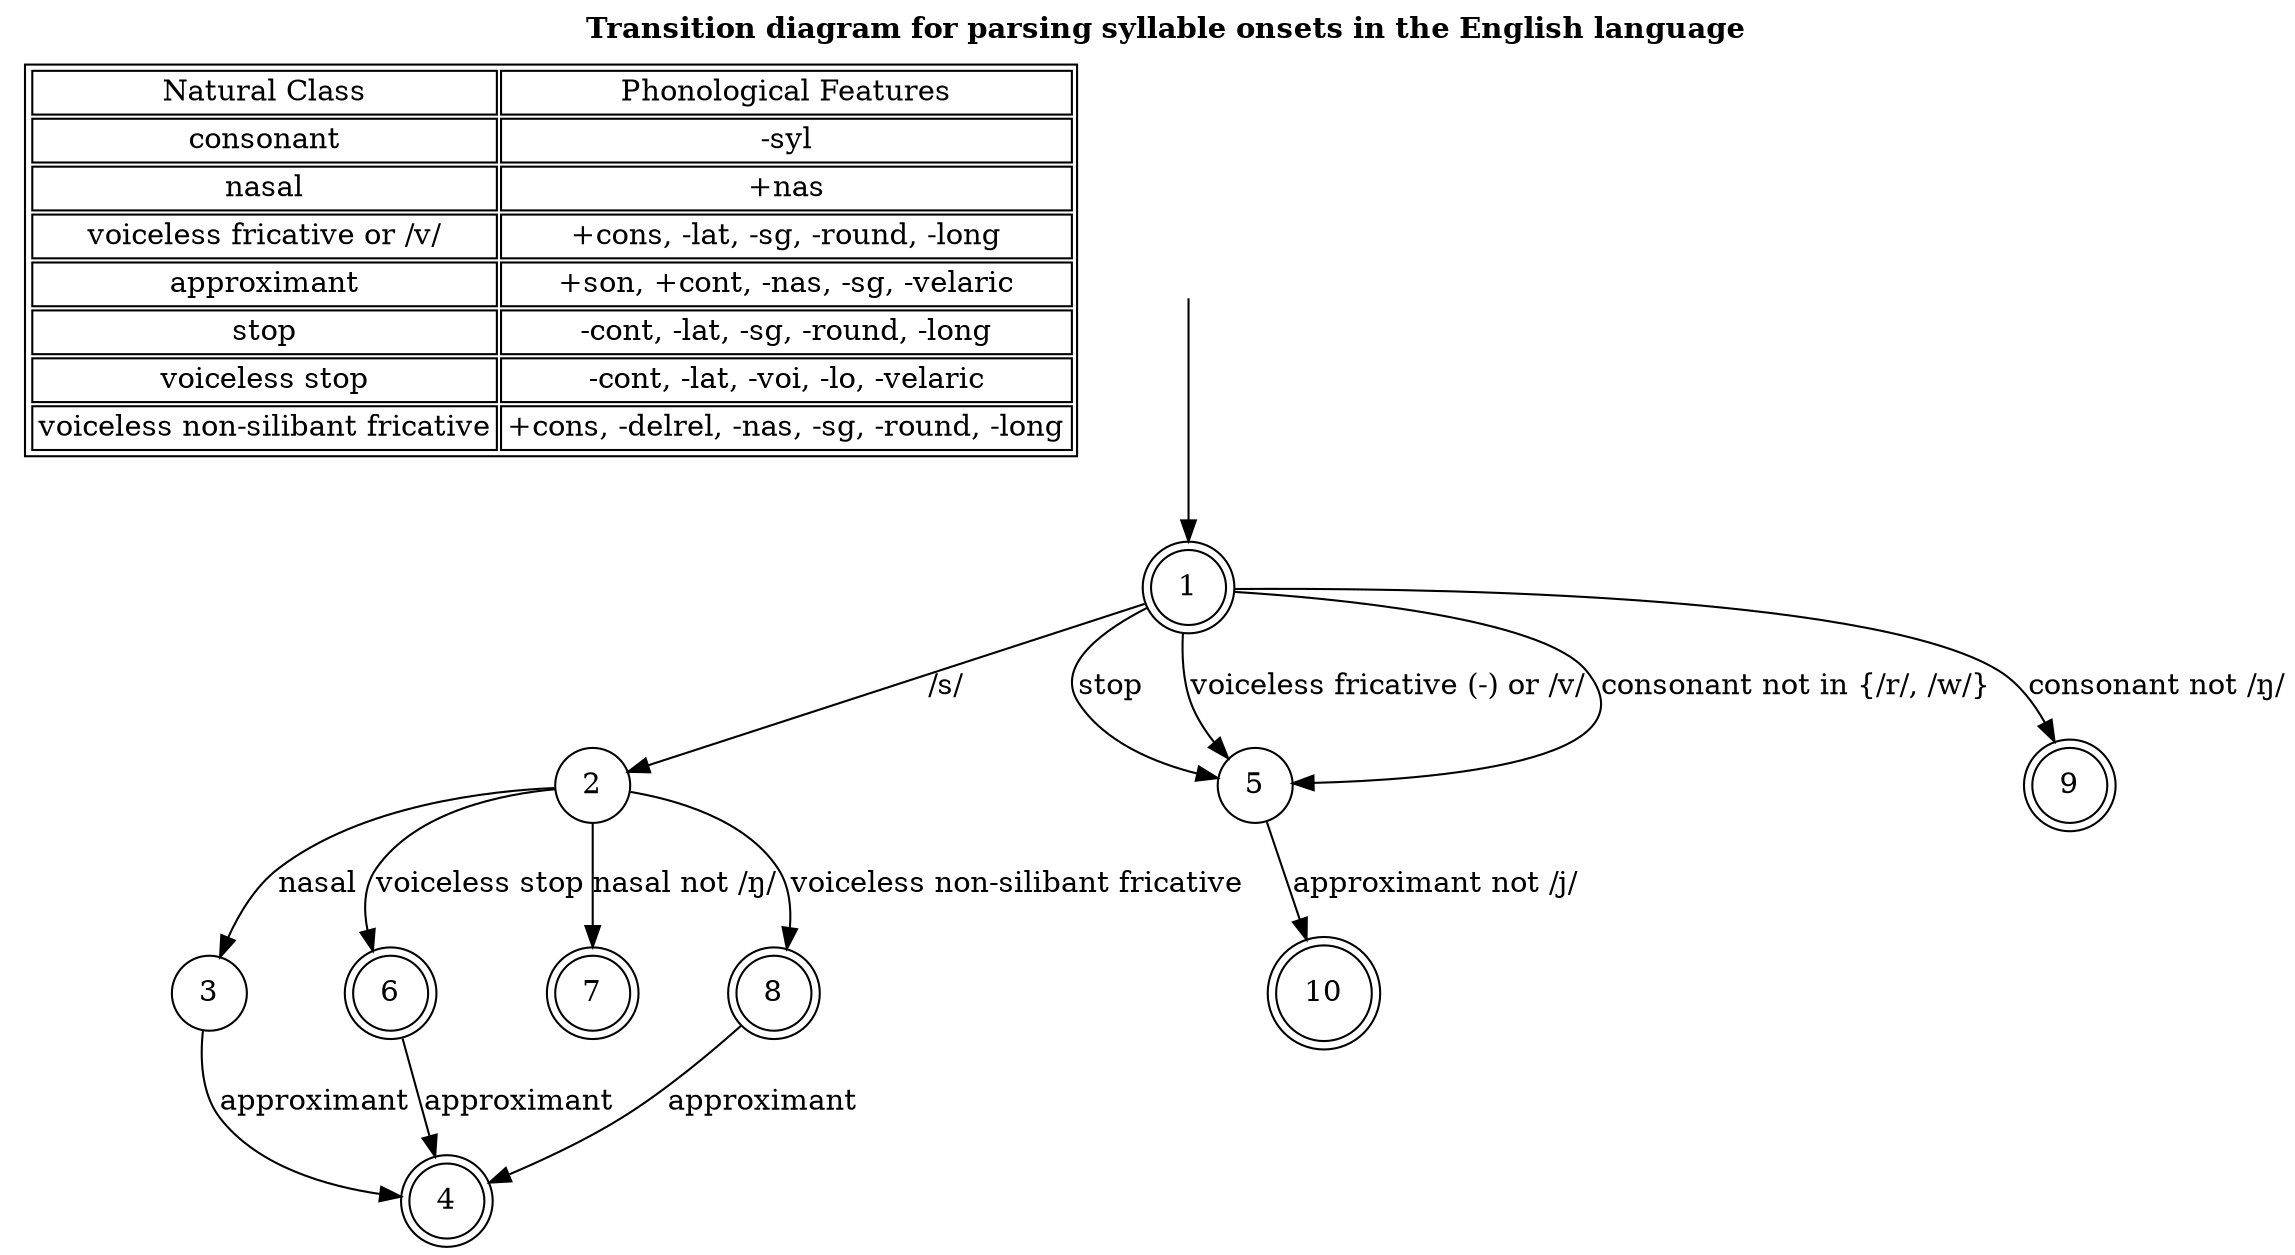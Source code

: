 digraph {
    label=<
        <B>Transition diagram for parsing syllable onsets in the English language</B>
    >
    labelloc = top
    
    "Used Natural Classes" [shape=plaintext, label=<
        <TABLE>
            <TR>
                <TD>Natural Class</TD>
                <TD>Phonological Features</TD>
            </TR>
            <TR>
                <TD>consonant</TD>
                <TD>-syl</TD>
            </TR>
            <TR>
                <TD>nasal</TD>
                <TD>+nas</TD>
            </TR>
            <TR>
                <TD>voiceless fricative or /v/</TD>
                <TD>+cons, -lat, -sg, -round, -long</TD>
            </TR>
            <TR>
                <TD>approximant</TD>
                <TD>+son, +cont, -nas, -sg, -velaric</TD>
            </TR>
            <TR>
                <TD>stop</TD>
                <TD>-cont, -lat, -sg, -round, -long</TD>
            </TR>
            <TR>
                <TD>voiceless stop</TD>
                <TD>-cont, -lat, -voi, -lo, -velaric</TD>
            </TR>
            <TR>
                <TD>voiceless non-silibant fricative</TD>
                <TD>+cons, -delrel, 
-nas, -sg, -round, -long</TD>
            </TR>
        </TABLE>
    >]
    
    0 [style=invis]
    1 [shape=doublecircle]
    2 [shape=circle]
    3 [shape=circle]
    4 [shape=doublecircle]
    5 [shape=circle]
    6 [shape=doublecircle]
    7 [shape=doublecircle]
    8 [shape=doublecircle]
    9 [shape=doublecircle]
    10 [shape=doublecircle]
    
    0 -> 1

    1 -> 2 [label="/s/"]
    
    2 -> 7 [label="nasal not /ŋ/"]
    2 -> 6 [label="voiceless stop"]
    2 -> 3 [label="nasal"]
    2 -> 8 [label="voiceless non-silibant fricative"]
    
    6 -> 4 [label="approximant"]
    3 -> 4 [label="approximant"]
    8 -> 4 [label="approximant"]
    
    1 -> 5 [label="stop"]
    1 -> 5 [label="voiceless fricative (-) or /v/"]
    1 -> 5 [label="consonant not in {/r/, /w/}"]
    
    5 -> 10 [label="approximant not /j/"]
    
    1 -> 9 [label="consonant not /ŋ/"]
}